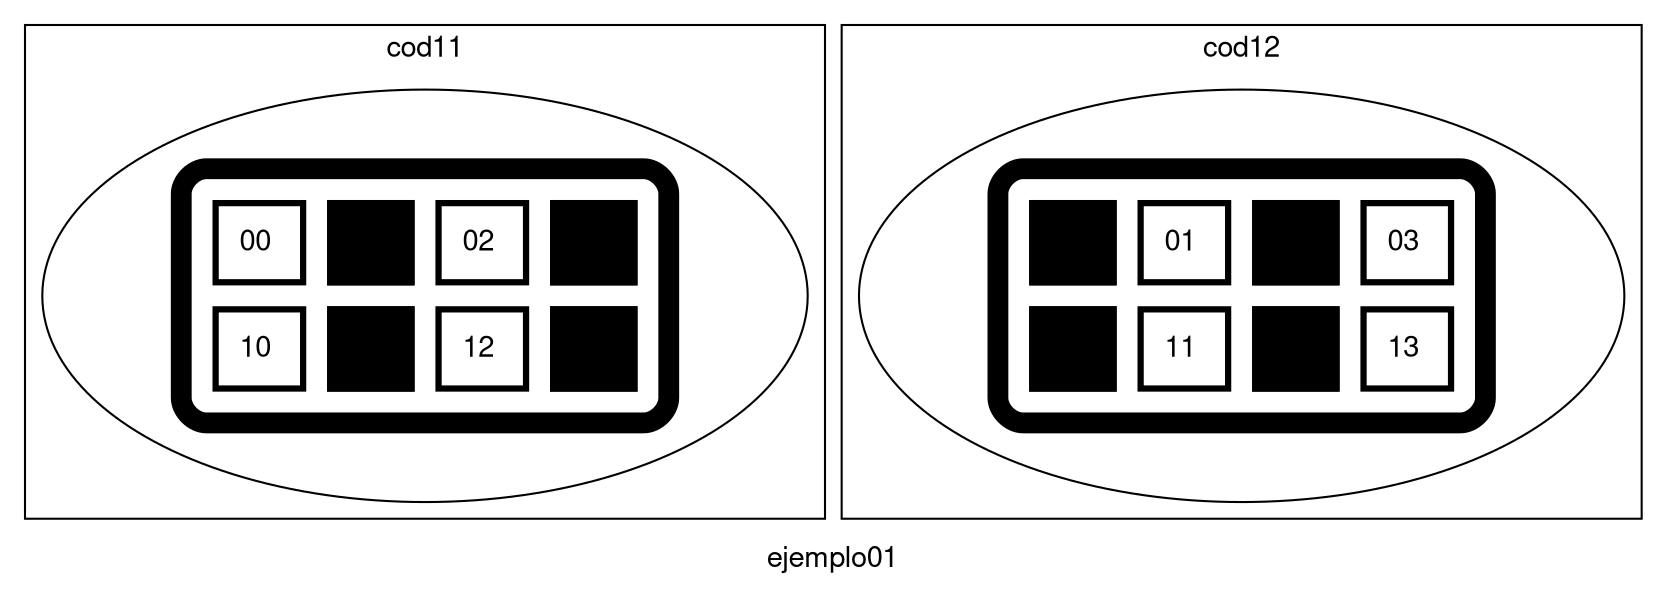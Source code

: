 digraph Example{
        fontname="Helvetica,Arial,sans-serif"
        node [fontname="Helvetica,Arial,sans-serif"]
        edge [fontname="Helvetica,Arial,sans-serif"]
 label = ejemplo01;subgraph cluster_0 {a0 
        [label=<
        <TABLE border="10" cellspacing="10" cellpadding="10" style="rounded" bgcolor="white" gradientangle="315">

                <TR><TD border="3"  bgcolor="white">00 </TD> 
<TD border="3"  bgcolor="black">01</TD><TD border="3"  bgcolor="white">02 </TD> 
<TD border="3"  bgcolor="black">03</TD></TR><TR><TD border="3"  bgcolor="white">10 </TD> 
<TD border="3"  bgcolor="black">11</TD><TD border="3"  bgcolor="white">12 </TD> 
<TD border="3"  bgcolor="black">13</TD></TR>;</TABLE>>];  
label = cod11; }subgraph cluster_1 {a1 
        [label=<
        <TABLE border="10" cellspacing="10" cellpadding="10" style="rounded" bgcolor="white" gradientangle="315">

                <TR><TD border="3"  bgcolor="black">00</TD><TD border="3"  bgcolor="white">01 </TD> 
<TD border="3"  bgcolor="black">02</TD><TD border="3"  bgcolor="white">03 </TD> 
</TR><TR><TD border="3"  bgcolor="black">10</TD><TD border="3"  bgcolor="white">11 </TD> 
<TD border="3"  bgcolor="black">12</TD><TD border="3"  bgcolor="white">13 </TD> 
</TR>;</TABLE>>];  
label = cod12; }}
